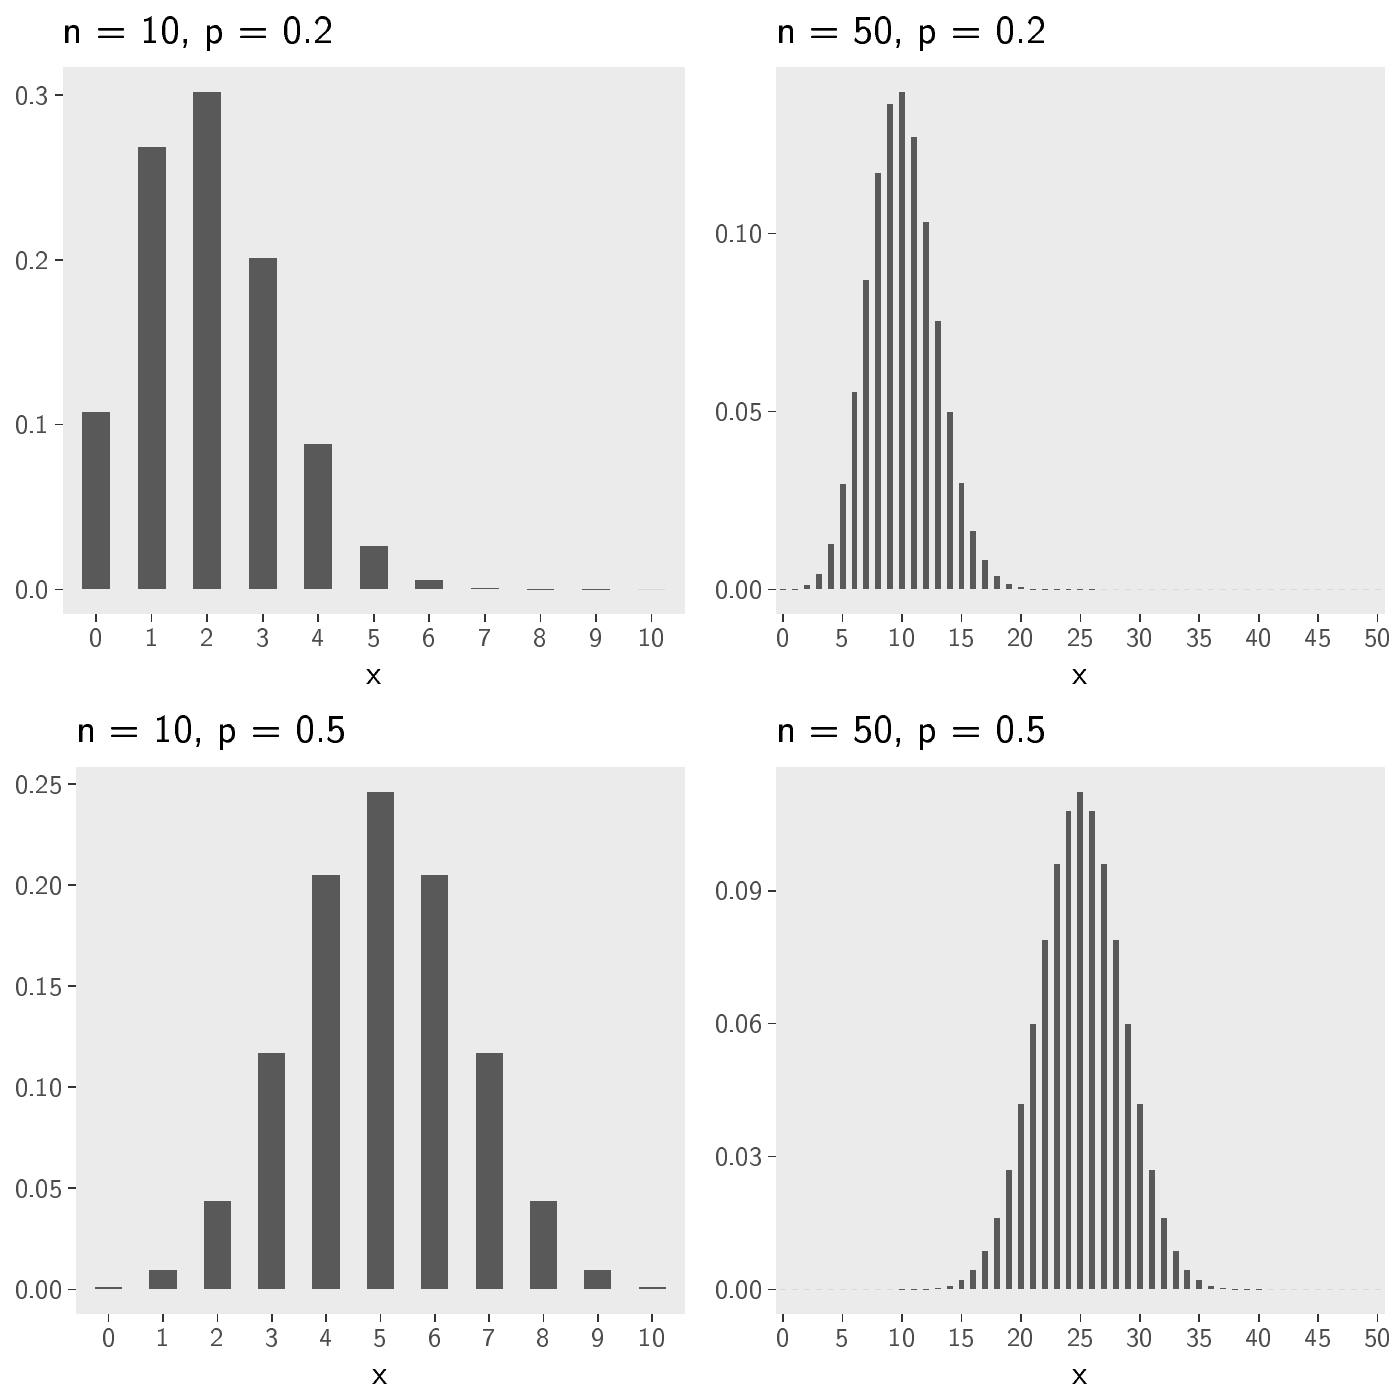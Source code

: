 % Created by tikzDevice version 0.10.1 on 2017-08-31 11:41:09
% !TEX encoding = UTF-8 Unicode
\documentclass[english,xcolor=svgnames, handout]{beamer}
\nonstopmode

\usepackage{tikz}

\usepackage[active,tightpage,psfixbb]{preview}

\PreviewEnvironment{pgfpicture}

\setlength\PreviewBorder{0pt}

\newcommand{\SweaveOpts}[1]{}  % do not interfere with LaTeX
\newcommand{\SweaveInput}[1]{} % because they are not real TeX commands
\newcommand{\Sexpr}[1]{}       % will only be parsed by R


\usepackage{mathpazo}
\usepackage[T1]{fontenc}
\usepackage[latin9]{inputenc}
\setcounter{secnumdepth}{3}
\setcounter{tocdepth}{3}
\usepackage{calc}
\usepackage{amsmath}
\usepackage{amssymb}
\usepackage{graphicx}

\makeatletter
%%%%%%%%%%%%%%%%%%%%%%%%%%%%%% Textclass specific LaTeX commands.
 % this default might be overridden by plain title style
 \newcommand\makebeamertitle{\frame{\maketitle}}%
 % (ERT) argument for the TOC
 \AtBeginDocument{%
   \let\origtableofcontents=\tableofcontents
   \def\tableofcontents{\@ifnextchar[{\origtableofcontents}{\gobbletableofcontents}}
   \def\gobbletableofcontents#1{\origtableofcontents}
 }

%%%%%%%%%%%%%%%%%%%%%%%%%%%%%% User specified LaTeX commands.
\setcounter{MaxMatrixCols}{10}
\usepackage{graphicx}
\usepackage{amsmath}
\usepackage{mathpazo}
\usepackage{hyperref}
%\usepackage{multimedia}
\usepackage{movie15}
\usepackage{xcolor}
\usepackage{colortbl}
\definecolor{RawSienna}{cmyk}{0,0.87,0.82,0.31}
\definecolor{gray97}{cmyk}{0,0,0,0.03}
\definecolor{robinsegg}{cmyk}{0.18,0.04,0,0.07}
\definecolor{cola}{cmyk}{0,0.315,0.35,0.155}

\newenvironment{stepenumerate}{\begin{enumerate}[<+->]}{\end{enumerate}}
\newenvironment{stepitemize}{\begin{itemize}[<+->]}{\end{itemize} }
\newenvironment{stepenumeratewithalert}{\begin{enumerate}[<+-| alert@+>]}{\end{enumerate}}
\newenvironment{stepitemizewithalert}{\begin{itemize}[<+-| alert@+>]}{\end{itemize} }
\usecolortheme[named=RawSienna]{structure}
%\usecolortheme[RGB={205,0,0}]{structure}
\setbeamertemplate{navigation symbols}{}
\useoutertheme{infolines}
\usetheme{default}
\setbeamertemplate{blocks}[shadow=true]
%\setbeamerfont{structure}{shape=\itshape}
\usefonttheme{structuresmallcapsserif}
\setbeamertemplate{background canvas}{
 % \ifnum \thepage>0 \relax % we are on the first page
%\includegraphics[width=\paperwidth,height=\paperheight]{/home/mv/Dropbox/Foton/IconsWallpaper/greyribbonLighter.jpg}
 % \else
 	% No background for page 2 and onwards
 % \fi
}

\makeatother

\usepackage{babel}

\begin{document}

\begin{tikzpicture}[x=1pt,y=1pt]
\definecolor{fillColor}{RGB}{255,255,255}
\path[use as bounding box,fill=fillColor,fill opacity=0.00] (0,0) rectangle (505.89,505.89);
\begin{scope}
\path[clip] (  0.00,252.94) rectangle (252.94,505.89);
\definecolor{drawColor}{RGB}{255,255,255}
\definecolor{fillColor}{RGB}{255,255,255}

\path[draw=drawColor,line width= 0.6pt,line join=round,line cap=round,fill=fillColor] (  0.00,252.94) rectangle (252.94,505.89);
\end{scope}
\begin{scope}
\path[clip] ( 22.68,283.95) rectangle (247.45,481.63);
\definecolor{fillColor}{gray}{0.92}

\path[fill=fillColor] ( 22.68,283.95) rectangle (247.45,481.63);
\definecolor{fillColor}{gray}{0.35}

\path[fill=fillColor] ( 29.71,292.93) rectangle ( 39.74,356.83);

\path[fill=fillColor] ( 49.78,292.93) rectangle ( 59.81,452.67);

\path[fill=fillColor] ( 69.84,292.93) rectangle ( 79.88,472.64);

\path[fill=fillColor] ( 89.91,292.93) rectangle ( 99.95,412.74);

\path[fill=fillColor] (109.98,292.93) rectangle (120.01,345.35);

\path[fill=fillColor] (130.05,292.93) rectangle (140.08,308.66);

\path[fill=fillColor] (150.12,292.93) rectangle (160.15,296.21);

\path[fill=fillColor] (170.18,292.93) rectangle (180.22,293.40);

\path[fill=fillColor] (190.25,292.93) rectangle (200.29,292.98);

\path[fill=fillColor] (210.32,292.93) rectangle (220.35,292.94);

\path[fill=fillColor] (230.39,292.93) rectangle (240.42,292.93);
\end{scope}
\begin{scope}
\path[clip] (  0.00,  0.00) rectangle (505.89,505.89);
\definecolor{drawColor}{gray}{0.30}

\node[text=drawColor,anchor=base east,inner sep=0pt, outer sep=0pt, scale=  0.88] at ( 17.73,289.59) {0.0};

\node[text=drawColor,anchor=base east,inner sep=0pt, outer sep=0pt, scale=  0.88] at ( 17.73,349.10) {0.1};

\node[text=drawColor,anchor=base east,inner sep=0pt, outer sep=0pt, scale=  0.88] at ( 17.73,408.60) {0.2};

\node[text=drawColor,anchor=base east,inner sep=0pt, outer sep=0pt, scale=  0.88] at ( 17.73,468.11) {0.3};
\end{scope}
\begin{scope}
\path[clip] (  0.00,  0.00) rectangle (505.89,505.89);
\definecolor{drawColor}{gray}{0.20}

\path[draw=drawColor,line width= 0.6pt,line join=round] ( 19.93,292.93) --
	( 22.68,292.93);

\path[draw=drawColor,line width= 0.6pt,line join=round] ( 19.93,352.44) --
	( 22.68,352.44);

\path[draw=drawColor,line width= 0.6pt,line join=round] ( 19.93,411.95) --
	( 22.68,411.95);

\path[draw=drawColor,line width= 0.6pt,line join=round] ( 19.93,471.46) --
	( 22.68,471.46);
\end{scope}
\begin{scope}
\path[clip] (  0.00,  0.00) rectangle (505.89,505.89);
\definecolor{drawColor}{gray}{0.20}

\path[draw=drawColor,line width= 0.6pt,line join=round] ( 34.72,281.20) --
	( 34.72,283.95);

\path[draw=drawColor,line width= 0.6pt,line join=round] ( 54.79,281.20) --
	( 54.79,283.95);

\path[draw=drawColor,line width= 0.6pt,line join=round] ( 74.86,281.20) --
	( 74.86,283.95);

\path[draw=drawColor,line width= 0.6pt,line join=round] ( 94.93,281.20) --
	( 94.93,283.95);

\path[draw=drawColor,line width= 0.6pt,line join=round] (115.00,281.20) --
	(115.00,283.95);

\path[draw=drawColor,line width= 0.6pt,line join=round] (135.06,281.20) --
	(135.06,283.95);

\path[draw=drawColor,line width= 0.6pt,line join=round] (155.13,281.20) --
	(155.13,283.95);

\path[draw=drawColor,line width= 0.6pt,line join=round] (175.20,281.20) --
	(175.20,283.95);

\path[draw=drawColor,line width= 0.6pt,line join=round] (195.27,281.20) --
	(195.27,283.95);

\path[draw=drawColor,line width= 0.6pt,line join=round] (215.34,281.20) --
	(215.34,283.95);

\path[draw=drawColor,line width= 0.6pt,line join=round] (235.40,281.20) --
	(235.40,283.95);
\end{scope}
\begin{scope}
\path[clip] (  0.00,  0.00) rectangle (505.89,505.89);
\definecolor{drawColor}{gray}{0.30}

\node[text=drawColor,anchor=base,inner sep=0pt, outer sep=0pt, scale=  0.88] at ( 34.72,272.31) {0};

\node[text=drawColor,anchor=base,inner sep=0pt, outer sep=0pt, scale=  0.88] at ( 54.79,272.31) {1};

\node[text=drawColor,anchor=base,inner sep=0pt, outer sep=0pt, scale=  0.88] at ( 74.86,272.31) {2};

\node[text=drawColor,anchor=base,inner sep=0pt, outer sep=0pt, scale=  0.88] at ( 94.93,272.31) {3};

\node[text=drawColor,anchor=base,inner sep=0pt, outer sep=0pt, scale=  0.88] at (115.00,272.31) {4};

\node[text=drawColor,anchor=base,inner sep=0pt, outer sep=0pt, scale=  0.88] at (135.06,272.31) {5};

\node[text=drawColor,anchor=base,inner sep=0pt, outer sep=0pt, scale=  0.88] at (155.13,272.31) {6};

\node[text=drawColor,anchor=base,inner sep=0pt, outer sep=0pt, scale=  0.88] at (175.20,272.31) {7};

\node[text=drawColor,anchor=base,inner sep=0pt, outer sep=0pt, scale=  0.88] at (195.27,272.31) {8};

\node[text=drawColor,anchor=base,inner sep=0pt, outer sep=0pt, scale=  0.88] at (215.34,272.31) {9};

\node[text=drawColor,anchor=base,inner sep=0pt, outer sep=0pt, scale=  0.88] at (235.40,272.31) {10};
\end{scope}
\begin{scope}
\path[clip] (  0.00,  0.00) rectangle (505.89,505.89);
\definecolor{drawColor}{RGB}{0,0,0}

\node[text=drawColor,anchor=base,inner sep=0pt, outer sep=0pt, scale=  1.10] at (135.06,258.44) {x};
\end{scope}
\begin{scope}
\path[clip] (  0.00,  0.00) rectangle (505.89,505.89);
\definecolor{drawColor}{RGB}{0,0,0}

\node[text=drawColor,anchor=base west,inner sep=0pt, outer sep=0pt, scale=  1.32] at ( 22.68,490.35) {n = 10, p = 0.2};
\end{scope}
\begin{scope}
\path[clip] (  0.00,  0.00) rectangle (252.94,252.94);
\definecolor{drawColor}{RGB}{255,255,255}
\definecolor{fillColor}{RGB}{255,255,255}

\path[draw=drawColor,line width= 0.6pt,line join=round,line cap=round,fill=fillColor] (  0.00,  0.00) rectangle (252.94,252.94);
\end{scope}
\begin{scope}
\path[clip] ( 27.47, 31.00) rectangle (247.44,228.68);
\definecolor{fillColor}{gray}{0.92}

\path[fill=fillColor] ( 27.47, 31.00) rectangle (247.44,228.68);
\definecolor{fillColor}{gray}{0.35}

\path[fill=fillColor] ( 34.35, 39.99) rectangle ( 44.17, 40.70);

\path[fill=fillColor] ( 53.99, 39.99) rectangle ( 63.81, 47.12);

\path[fill=fillColor] ( 73.63, 39.99) rectangle ( 83.45, 72.08);

\path[fill=fillColor] ( 93.27, 39.99) rectangle (103.09,125.56);

\path[fill=fillColor] (112.91, 39.99) rectangle (122.73,189.74);

\path[fill=fillColor] (132.55, 39.99) rectangle (142.37,219.69);

\path[fill=fillColor] (152.19, 39.99) rectangle (162.01,189.74);

\path[fill=fillColor] (171.83, 39.99) rectangle (181.65,125.56);

\path[fill=fillColor] (191.47, 39.99) rectangle (201.29, 72.08);

\path[fill=fillColor] (211.11, 39.99) rectangle (220.93, 47.12);

\path[fill=fillColor] (230.75, 39.99) rectangle (240.57, 40.70);
\end{scope}
\begin{scope}
\path[clip] (  0.00,  0.00) rectangle (505.89,505.89);
\definecolor{drawColor}{gray}{0.30}

\node[text=drawColor,anchor=base east,inner sep=0pt, outer sep=0pt, scale=  0.88] at ( 22.52, 36.64) {0.00};

\node[text=drawColor,anchor=base east,inner sep=0pt, outer sep=0pt, scale=  0.88] at ( 22.52, 73.16) {0.05};

\node[text=drawColor,anchor=base east,inner sep=0pt, outer sep=0pt, scale=  0.88] at ( 22.52,109.67) {0.10};

\node[text=drawColor,anchor=base east,inner sep=0pt, outer sep=0pt, scale=  0.88] at ( 22.52,146.18) {0.15};

\node[text=drawColor,anchor=base east,inner sep=0pt, outer sep=0pt, scale=  0.88] at ( 22.52,182.69) {0.20};

\node[text=drawColor,anchor=base east,inner sep=0pt, outer sep=0pt, scale=  0.88] at ( 22.52,219.20) {0.25};
\end{scope}
\begin{scope}
\path[clip] (  0.00,  0.00) rectangle (505.89,505.89);
\definecolor{drawColor}{gray}{0.20}

\path[draw=drawColor,line width= 0.6pt,line join=round] ( 24.72, 39.99) --
	( 27.47, 39.99);

\path[draw=drawColor,line width= 0.6pt,line join=round] ( 24.72, 76.50) --
	( 27.47, 76.50);

\path[draw=drawColor,line width= 0.6pt,line join=round] ( 24.72,113.01) --
	( 27.47,113.01);

\path[draw=drawColor,line width= 0.6pt,line join=round] ( 24.72,149.52) --
	( 27.47,149.52);

\path[draw=drawColor,line width= 0.6pt,line join=round] ( 24.72,186.04) --
	( 27.47,186.04);

\path[draw=drawColor,line width= 0.6pt,line join=round] ( 24.72,222.55) --
	( 27.47,222.55);
\end{scope}
\begin{scope}
\path[clip] (  0.00,  0.00) rectangle (505.89,505.89);
\definecolor{drawColor}{gray}{0.20}

\path[draw=drawColor,line width= 0.6pt,line join=round] ( 39.26, 28.25) --
	( 39.26, 31.00);

\path[draw=drawColor,line width= 0.6pt,line join=round] ( 58.90, 28.25) --
	( 58.90, 31.00);

\path[draw=drawColor,line width= 0.6pt,line join=round] ( 78.54, 28.25) --
	( 78.54, 31.00);

\path[draw=drawColor,line width= 0.6pt,line join=round] ( 98.18, 28.25) --
	( 98.18, 31.00);

\path[draw=drawColor,line width= 0.6pt,line join=round] (117.82, 28.25) --
	(117.82, 31.00);

\path[draw=drawColor,line width= 0.6pt,line join=round] (137.46, 28.25) --
	(137.46, 31.00);

\path[draw=drawColor,line width= 0.6pt,line join=round] (157.10, 28.25) --
	(157.10, 31.00);

\path[draw=drawColor,line width= 0.6pt,line join=round] (176.74, 28.25) --
	(176.74, 31.00);

\path[draw=drawColor,line width= 0.6pt,line join=round] (196.38, 28.25) --
	(196.38, 31.00);

\path[draw=drawColor,line width= 0.6pt,line join=round] (216.02, 28.25) --
	(216.02, 31.00);

\path[draw=drawColor,line width= 0.6pt,line join=round] (235.66, 28.25) --
	(235.66, 31.00);
\end{scope}
\begin{scope}
\path[clip] (  0.00,  0.00) rectangle (505.89,505.89);
\definecolor{drawColor}{gray}{0.30}

\node[text=drawColor,anchor=base,inner sep=0pt, outer sep=0pt, scale=  0.88] at ( 39.26, 19.36) {0};

\node[text=drawColor,anchor=base,inner sep=0pt, outer sep=0pt, scale=  0.88] at ( 58.90, 19.36) {1};

\node[text=drawColor,anchor=base,inner sep=0pt, outer sep=0pt, scale=  0.88] at ( 78.54, 19.36) {2};

\node[text=drawColor,anchor=base,inner sep=0pt, outer sep=0pt, scale=  0.88] at ( 98.18, 19.36) {3};

\node[text=drawColor,anchor=base,inner sep=0pt, outer sep=0pt, scale=  0.88] at (117.82, 19.36) {4};

\node[text=drawColor,anchor=base,inner sep=0pt, outer sep=0pt, scale=  0.88] at (137.46, 19.36) {5};

\node[text=drawColor,anchor=base,inner sep=0pt, outer sep=0pt, scale=  0.88] at (157.10, 19.36) {6};

\node[text=drawColor,anchor=base,inner sep=0pt, outer sep=0pt, scale=  0.88] at (176.74, 19.36) {7};

\node[text=drawColor,anchor=base,inner sep=0pt, outer sep=0pt, scale=  0.88] at (196.38, 19.36) {8};

\node[text=drawColor,anchor=base,inner sep=0pt, outer sep=0pt, scale=  0.88] at (216.02, 19.36) {9};

\node[text=drawColor,anchor=base,inner sep=0pt, outer sep=0pt, scale=  0.88] at (235.66, 19.36) {10};
\end{scope}
\begin{scope}
\path[clip] (  0.00,  0.00) rectangle (505.89,505.89);
\definecolor{drawColor}{RGB}{0,0,0}

\node[text=drawColor,anchor=base,inner sep=0pt, outer sep=0pt, scale=  1.10] at (137.46,  5.50) {x};
\end{scope}
\begin{scope}
\path[clip] (  0.00,  0.00) rectangle (505.89,505.89);
\definecolor{drawColor}{RGB}{0,0,0}

\node[text=drawColor,anchor=base west,inner sep=0pt, outer sep=0pt, scale=  1.32] at ( 27.47,237.41) {n = 10, p = 0.5};
\end{scope}
\begin{scope}
\path[clip] (252.94,252.94) rectangle (505.89,505.89);
\definecolor{drawColor}{RGB}{255,255,255}
\definecolor{fillColor}{RGB}{255,255,255}

\path[draw=drawColor,line width= 0.6pt,line join=round,line cap=round,fill=fillColor] (252.94,252.94) rectangle (505.89,505.89);
\end{scope}
\begin{scope}
\path[clip] (280.42,283.95) rectangle (500.39,481.63);
\definecolor{fillColor}{gray}{0.92}

\path[fill=fillColor] (280.42,283.95) rectangle (500.39,481.63);
\definecolor{fillColor}{gray}{0.35}

\path[fill=fillColor] (281.92,292.93) rectangle (284.07,292.95);

\path[fill=fillColor] (286.22,292.93) rectangle (288.36,293.16);

\path[fill=fillColor] (290.51,292.93) rectangle (292.66,294.34);

\path[fill=fillColor] (294.81,292.93) rectangle (296.96,298.55);

\path[fill=fillColor] (299.11,292.93) rectangle (301.25,309.44);

\path[fill=fillColor] (303.40,292.93) rectangle (305.55,330.89);

\path[fill=fillColor] (307.70,292.93) rectangle (309.85,364.10);

\path[fill=fillColor] (311.99,292.93) rectangle (314.14,404.77);

\path[fill=fillColor] (316.29,292.93) rectangle (318.44,443.21);

\path[fill=fillColor] (320.59,292.93) rectangle (322.74,468.26);

\path[fill=fillColor] (324.88,292.93) rectangle (327.03,472.64);

\path[fill=fillColor] (329.18,292.93) rectangle (331.33,456.30);

\path[fill=fillColor] (333.48,292.93) rectangle (335.62,425.67);

\path[fill=fillColor] (337.77,292.93) rectangle (339.92,389.93);

\path[fill=fillColor] (342.07,292.93) rectangle (344.22,357.02);

\path[fill=fillColor] (346.37,292.93) rectangle (348.51,331.39);

\path[fill=fillColor] (350.66,292.93) rectangle (352.81,313.96);

\path[fill=fillColor] (354.96,292.93) rectangle (357.11,303.45);

\path[fill=fillColor] (359.25,292.93) rectangle (361.40,297.75);

\path[fill=fillColor] (363.55,292.93) rectangle (365.70,294.96);

\path[fill=fillColor] (367.85,292.93) rectangle (370.00,293.72);

\path[fill=fillColor] (372.14,292.93) rectangle (374.29,293.22);

\path[fill=fillColor] (376.44,292.93) rectangle (378.59,293.03);

\path[fill=fillColor] (380.74,292.93) rectangle (382.88,292.96);

\path[fill=fillColor] (385.03,292.93) rectangle (387.18,292.94);

\path[fill=fillColor] (389.33,292.93) rectangle (391.48,292.94);

\path[fill=fillColor] (393.63,292.93) rectangle (395.77,292.94);

\path[fill=fillColor] (397.92,292.93) rectangle (400.07,292.93);

\path[fill=fillColor] (402.22,292.93) rectangle (404.37,292.93);

\path[fill=fillColor] (406.51,292.93) rectangle (408.66,292.93);

\path[fill=fillColor] (410.81,292.93) rectangle (412.96,292.93);

\path[fill=fillColor] (415.11,292.93) rectangle (417.26,292.93);

\path[fill=fillColor] (419.40,292.93) rectangle (421.55,292.93);

\path[fill=fillColor] (423.70,292.93) rectangle (425.85,292.93);

\path[fill=fillColor] (428.00,292.93) rectangle (430.14,292.93);

\path[fill=fillColor] (432.29,292.93) rectangle (434.44,292.93);

\path[fill=fillColor] (436.59,292.93) rectangle (438.74,292.93);

\path[fill=fillColor] (440.89,292.93) rectangle (443.03,292.93);

\path[fill=fillColor] (445.18,292.93) rectangle (447.33,292.93);

\path[fill=fillColor] (449.48,292.93) rectangle (451.63,292.93);

\path[fill=fillColor] (453.77,292.93) rectangle (455.92,292.93);

\path[fill=fillColor] (458.07,292.93) rectangle (460.22,292.93);

\path[fill=fillColor] (462.37,292.93) rectangle (464.52,292.93);

\path[fill=fillColor] (466.66,292.93) rectangle (468.81,292.93);

\path[fill=fillColor] (470.96,292.93) rectangle (473.11,292.93);

\path[fill=fillColor] (475.26,292.93) rectangle (477.40,292.93);

\path[fill=fillColor] (479.55,292.93) rectangle (481.70,292.93);

\path[fill=fillColor] (483.85,292.93) rectangle (486.00,292.93);

\path[fill=fillColor] (488.15,292.93) rectangle (490.29,292.93);

\path[fill=fillColor] (492.44,292.93) rectangle (494.59,292.93);

\path[fill=fillColor] (496.74,292.93) rectangle (498.89,292.93);
\end{scope}
\begin{scope}
\path[clip] (  0.00,  0.00) rectangle (505.89,505.89);
\definecolor{drawColor}{gray}{0.30}

\node[text=drawColor,anchor=base east,inner sep=0pt, outer sep=0pt, scale=  0.88] at (275.47,289.59) {0.00};

\node[text=drawColor,anchor=base east,inner sep=0pt, outer sep=0pt, scale=  0.88] at (275.47,353.85) {0.05};

\node[text=drawColor,anchor=base east,inner sep=0pt, outer sep=0pt, scale=  0.88] at (275.47,418.12) {0.10};
\end{scope}
\begin{scope}
\path[clip] (  0.00,  0.00) rectangle (505.89,505.89);
\definecolor{drawColor}{gray}{0.20}

\path[draw=drawColor,line width= 0.6pt,line join=round] (277.67,292.93) --
	(280.42,292.93);

\path[draw=drawColor,line width= 0.6pt,line join=round] (277.67,357.20) --
	(280.42,357.20);

\path[draw=drawColor,line width= 0.6pt,line join=round] (277.67,421.46) --
	(280.42,421.46);
\end{scope}
\begin{scope}
\path[clip] (  0.00,  0.00) rectangle (505.89,505.89);
\definecolor{drawColor}{gray}{0.20}

\path[draw=drawColor,line width= 0.6pt,line join=round] (282.99,281.20) --
	(282.99,283.95);

\path[draw=drawColor,line width= 0.6pt,line join=round] (304.48,281.20) --
	(304.48,283.95);

\path[draw=drawColor,line width= 0.6pt,line join=round] (325.96,281.20) --
	(325.96,283.95);

\path[draw=drawColor,line width= 0.6pt,line join=round] (347.44,281.20) --
	(347.44,283.95);

\path[draw=drawColor,line width= 0.6pt,line join=round] (368.92,281.20) --
	(368.92,283.95);

\path[draw=drawColor,line width= 0.6pt,line join=round] (390.40,281.20) --
	(390.40,283.95);

\path[draw=drawColor,line width= 0.6pt,line join=round] (411.88,281.20) --
	(411.88,283.95);

\path[draw=drawColor,line width= 0.6pt,line join=round] (433.37,281.20) --
	(433.37,283.95);

\path[draw=drawColor,line width= 0.6pt,line join=round] (454.85,281.20) --
	(454.85,283.95);

\path[draw=drawColor,line width= 0.6pt,line join=round] (476.33,281.20) --
	(476.33,283.95);

\path[draw=drawColor,line width= 0.6pt,line join=round] (497.81,281.20) --
	(497.81,283.95);
\end{scope}
\begin{scope}
\path[clip] (  0.00,  0.00) rectangle (505.89,505.89);
\definecolor{drawColor}{gray}{0.30}

\node[text=drawColor,anchor=base,inner sep=0pt, outer sep=0pt, scale=  0.88] at (282.99,272.31) {0};

\node[text=drawColor,anchor=base,inner sep=0pt, outer sep=0pt, scale=  0.88] at (304.48,272.31) {5};

\node[text=drawColor,anchor=base,inner sep=0pt, outer sep=0pt, scale=  0.88] at (325.96,272.31) {10};

\node[text=drawColor,anchor=base,inner sep=0pt, outer sep=0pt, scale=  0.88] at (347.44,272.31) {15};

\node[text=drawColor,anchor=base,inner sep=0pt, outer sep=0pt, scale=  0.88] at (368.92,272.31) {20};

\node[text=drawColor,anchor=base,inner sep=0pt, outer sep=0pt, scale=  0.88] at (390.40,272.31) {25};

\node[text=drawColor,anchor=base,inner sep=0pt, outer sep=0pt, scale=  0.88] at (411.88,272.31) {30};

\node[text=drawColor,anchor=base,inner sep=0pt, outer sep=0pt, scale=  0.88] at (433.37,272.31) {35};

\node[text=drawColor,anchor=base,inner sep=0pt, outer sep=0pt, scale=  0.88] at (454.85,272.31) {40};

\node[text=drawColor,anchor=base,inner sep=0pt, outer sep=0pt, scale=  0.88] at (476.33,272.31) {45};

\node[text=drawColor,anchor=base,inner sep=0pt, outer sep=0pt, scale=  0.88] at (497.81,272.31) {50};
\end{scope}
\begin{scope}
\path[clip] (  0.00,  0.00) rectangle (505.89,505.89);
\definecolor{drawColor}{RGB}{0,0,0}

\node[text=drawColor,anchor=base,inner sep=0pt, outer sep=0pt, scale=  1.10] at (390.40,258.44) {x};
\end{scope}
\begin{scope}
\path[clip] (  0.00,  0.00) rectangle (505.89,505.89);
\definecolor{drawColor}{RGB}{0,0,0}

\node[text=drawColor,anchor=base west,inner sep=0pt, outer sep=0pt, scale=  1.32] at (280.42,490.35) {n = 50, p = 0.2};
\end{scope}
\begin{scope}
\path[clip] (252.94,  0.00) rectangle (505.89,252.94);
\definecolor{drawColor}{RGB}{255,255,255}
\definecolor{fillColor}{RGB}{255,255,255}

\path[draw=drawColor,line width= 0.6pt,line join=round,line cap=round,fill=fillColor] (252.94,  0.00) rectangle (505.89,252.94);
\end{scope}
\begin{scope}
\path[clip] (280.42, 31.00) rectangle (500.39,228.68);
\definecolor{fillColor}{gray}{0.92}

\path[fill=fillColor] (280.42, 31.00) rectangle (500.39,228.68);
\definecolor{fillColor}{gray}{0.35}

\path[fill=fillColor] (281.92, 39.99) rectangle (284.07, 39.99);

\path[fill=fillColor] (286.22, 39.99) rectangle (288.36, 39.99);

\path[fill=fillColor] (290.51, 39.99) rectangle (292.66, 39.99);

\path[fill=fillColor] (294.81, 39.99) rectangle (296.96, 39.99);

\path[fill=fillColor] (299.11, 39.99) rectangle (301.25, 39.99);

\path[fill=fillColor] (303.40, 39.99) rectangle (305.55, 39.99);

\path[fill=fillColor] (307.70, 39.99) rectangle (309.85, 39.99);

\path[fill=fillColor] (311.99, 39.99) rectangle (314.14, 39.99);

\path[fill=fillColor] (316.29, 39.99) rectangle (318.44, 39.99);

\path[fill=fillColor] (320.59, 39.99) rectangle (322.74, 39.99);

\path[fill=fillColor] (324.88, 39.99) rectangle (327.03, 40.00);

\path[fill=fillColor] (329.18, 39.99) rectangle (331.33, 40.04);

\path[fill=fillColor] (333.48, 39.99) rectangle (335.62, 40.16);

\path[fill=fillColor] (337.77, 39.99) rectangle (339.92, 40.49);

\path[fill=fillColor] (342.07, 39.99) rectangle (344.22, 41.32);

\path[fill=fillColor] (346.37, 39.99) rectangle (348.51, 43.19);

\path[fill=fillColor] (350.66, 39.99) rectangle (352.81, 46.99);

\path[fill=fillColor] (354.96, 39.99) rectangle (357.11, 53.99);

\path[fill=fillColor] (359.25, 39.99) rectangle (361.40, 65.65);

\path[fill=fillColor] (363.55, 39.99) rectangle (365.70, 83.21);

\path[fill=fillColor] (367.85, 39.99) rectangle (370.00,106.99);

\path[fill=fillColor] (372.14, 39.99) rectangle (374.29,135.70);

\path[fill=fillColor] (376.44, 39.99) rectangle (378.59,166.16);

\path[fill=fillColor] (380.74, 39.99) rectangle (382.88,193.58);

\path[fill=fillColor] (385.03, 39.99) rectangle (387.18,212.78);

\path[fill=fillColor] (389.33, 39.99) rectangle (391.48,219.69);

\path[fill=fillColor] (393.63, 39.99) rectangle (395.77,212.78);

\path[fill=fillColor] (397.92, 39.99) rectangle (400.07,193.58);

\path[fill=fillColor] (402.22, 39.99) rectangle (404.37,166.16);

\path[fill=fillColor] (406.51, 39.99) rectangle (408.66,135.70);

\path[fill=fillColor] (410.81, 39.99) rectangle (412.96,106.99);

\path[fill=fillColor] (415.11, 39.99) rectangle (417.26, 83.21);

\path[fill=fillColor] (419.40, 39.99) rectangle (421.55, 65.65);

\path[fill=fillColor] (423.70, 39.99) rectangle (425.85, 53.99);

\path[fill=fillColor] (428.00, 39.99) rectangle (430.14, 46.99);

\path[fill=fillColor] (432.29, 39.99) rectangle (434.44, 43.19);

\path[fill=fillColor] (436.59, 39.99) rectangle (438.74, 41.32);

\path[fill=fillColor] (440.89, 39.99) rectangle (443.03, 40.49);

\path[fill=fillColor] (445.18, 39.99) rectangle (447.33, 40.16);

\path[fill=fillColor] (449.48, 39.99) rectangle (451.63, 40.04);

\path[fill=fillColor] (453.77, 39.99) rectangle (455.92, 40.00);

\path[fill=fillColor] (458.07, 39.99) rectangle (460.22, 39.99);

\path[fill=fillColor] (462.37, 39.99) rectangle (464.52, 39.99);

\path[fill=fillColor] (466.66, 39.99) rectangle (468.81, 39.99);

\path[fill=fillColor] (470.96, 39.99) rectangle (473.11, 39.99);

\path[fill=fillColor] (475.26, 39.99) rectangle (477.40, 39.99);

\path[fill=fillColor] (479.55, 39.99) rectangle (481.70, 39.99);

\path[fill=fillColor] (483.85, 39.99) rectangle (486.00, 39.99);

\path[fill=fillColor] (488.15, 39.99) rectangle (490.29, 39.99);

\path[fill=fillColor] (492.44, 39.99) rectangle (494.59, 39.99);

\path[fill=fillColor] (496.74, 39.99) rectangle (498.89, 39.99);
\end{scope}
\begin{scope}
\path[clip] (  0.00,  0.00) rectangle (505.89,505.89);
\definecolor{drawColor}{gray}{0.30}

\node[text=drawColor,anchor=base east,inner sep=0pt, outer sep=0pt, scale=  0.88] at (275.47, 36.64) {0.00};

\node[text=drawColor,anchor=base east,inner sep=0pt, outer sep=0pt, scale=  0.88] at (275.47, 84.66) {0.03};

\node[text=drawColor,anchor=base east,inner sep=0pt, outer sep=0pt, scale=  0.88] at (275.47,132.68) {0.06};

\node[text=drawColor,anchor=base east,inner sep=0pt, outer sep=0pt, scale=  0.88] at (275.47,180.70) {0.09};
\end{scope}
\begin{scope}
\path[clip] (  0.00,  0.00) rectangle (505.89,505.89);
\definecolor{drawColor}{gray}{0.20}

\path[draw=drawColor,line width= 0.6pt,line join=round] (277.67, 39.99) --
	(280.42, 39.99);

\path[draw=drawColor,line width= 0.6pt,line join=round] (277.67, 88.01) --
	(280.42, 88.01);

\path[draw=drawColor,line width= 0.6pt,line join=round] (277.67,136.02) --
	(280.42,136.02);

\path[draw=drawColor,line width= 0.6pt,line join=round] (277.67,184.04) --
	(280.42,184.04);
\end{scope}
\begin{scope}
\path[clip] (  0.00,  0.00) rectangle (505.89,505.89);
\definecolor{drawColor}{gray}{0.20}

\path[draw=drawColor,line width= 0.6pt,line join=round] (282.99, 28.25) --
	(282.99, 31.00);

\path[draw=drawColor,line width= 0.6pt,line join=round] (304.48, 28.25) --
	(304.48, 31.00);

\path[draw=drawColor,line width= 0.6pt,line join=round] (325.96, 28.25) --
	(325.96, 31.00);

\path[draw=drawColor,line width= 0.6pt,line join=round] (347.44, 28.25) --
	(347.44, 31.00);

\path[draw=drawColor,line width= 0.6pt,line join=round] (368.92, 28.25) --
	(368.92, 31.00);

\path[draw=drawColor,line width= 0.6pt,line join=round] (390.40, 28.25) --
	(390.40, 31.00);

\path[draw=drawColor,line width= 0.6pt,line join=round] (411.88, 28.25) --
	(411.88, 31.00);

\path[draw=drawColor,line width= 0.6pt,line join=round] (433.37, 28.25) --
	(433.37, 31.00);

\path[draw=drawColor,line width= 0.6pt,line join=round] (454.85, 28.25) --
	(454.85, 31.00);

\path[draw=drawColor,line width= 0.6pt,line join=round] (476.33, 28.25) --
	(476.33, 31.00);

\path[draw=drawColor,line width= 0.6pt,line join=round] (497.81, 28.25) --
	(497.81, 31.00);
\end{scope}
\begin{scope}
\path[clip] (  0.00,  0.00) rectangle (505.89,505.89);
\definecolor{drawColor}{gray}{0.30}

\node[text=drawColor,anchor=base,inner sep=0pt, outer sep=0pt, scale=  0.88] at (282.99, 19.36) {0};

\node[text=drawColor,anchor=base,inner sep=0pt, outer sep=0pt, scale=  0.88] at (304.48, 19.36) {5};

\node[text=drawColor,anchor=base,inner sep=0pt, outer sep=0pt, scale=  0.88] at (325.96, 19.36) {10};

\node[text=drawColor,anchor=base,inner sep=0pt, outer sep=0pt, scale=  0.88] at (347.44, 19.36) {15};

\node[text=drawColor,anchor=base,inner sep=0pt, outer sep=0pt, scale=  0.88] at (368.92, 19.36) {20};

\node[text=drawColor,anchor=base,inner sep=0pt, outer sep=0pt, scale=  0.88] at (390.40, 19.36) {25};

\node[text=drawColor,anchor=base,inner sep=0pt, outer sep=0pt, scale=  0.88] at (411.88, 19.36) {30};

\node[text=drawColor,anchor=base,inner sep=0pt, outer sep=0pt, scale=  0.88] at (433.37, 19.36) {35};

\node[text=drawColor,anchor=base,inner sep=0pt, outer sep=0pt, scale=  0.88] at (454.85, 19.36) {40};

\node[text=drawColor,anchor=base,inner sep=0pt, outer sep=0pt, scale=  0.88] at (476.33, 19.36) {45};

\node[text=drawColor,anchor=base,inner sep=0pt, outer sep=0pt, scale=  0.88] at (497.81, 19.36) {50};
\end{scope}
\begin{scope}
\path[clip] (  0.00,  0.00) rectangle (505.89,505.89);
\definecolor{drawColor}{RGB}{0,0,0}

\node[text=drawColor,anchor=base,inner sep=0pt, outer sep=0pt, scale=  1.10] at (390.40,  5.50) {x};
\end{scope}
\begin{scope}
\path[clip] (  0.00,  0.00) rectangle (505.89,505.89);
\definecolor{drawColor}{RGB}{0,0,0}

\node[text=drawColor,anchor=base west,inner sep=0pt, outer sep=0pt, scale=  1.32] at (280.42,237.41) {n = 50, p = 0.5};
\end{scope}
\end{tikzpicture}

\end{document}
